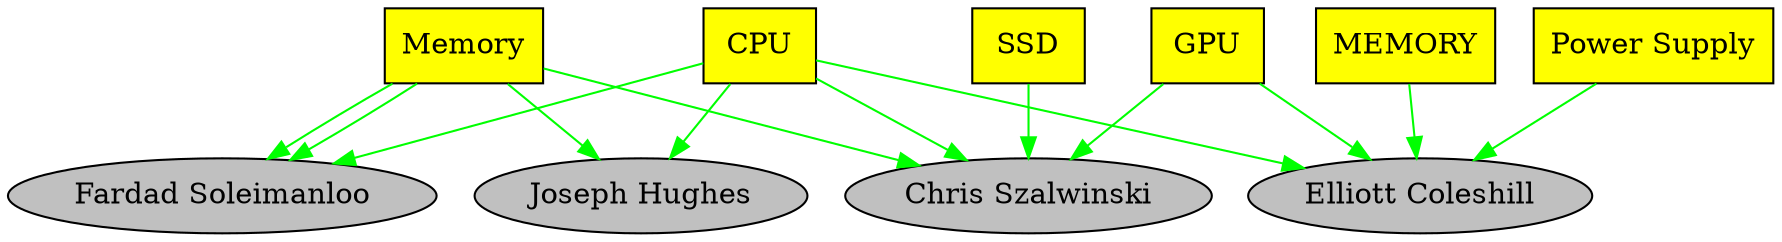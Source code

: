 digraph task {
node[style="filled", fillcolor="grey"]
			"CPU" [fillcolor=yellow, shape=box];
"CPU"->"Fardad Soleimanloo\n" [color=green];
"Memory" [fillcolor=yellow, shape=box];
"Memory"->"Fardad Soleimanloo\n" [color=green];
"Memory" [fillcolor=yellow, shape=box];
"Memory"->"Fardad Soleimanloo\n" [color=green];

"CPU" [fillcolor=yellow, shape=box];
"CPU"->"Joseph Hughes\n" [color=green];
"Memory" [fillcolor=yellow, shape=box];
"Memory"->"Joseph Hughes\n" [color=green];

"CPU" [fillcolor=yellow, shape=box];
"CPU"->"Chris Szalwinski\n" [color=green];
"Memory" [fillcolor=yellow, shape=box];
"Memory"->"Chris Szalwinski\n" [color=green];
"SSD" [fillcolor=yellow, shape=box];
"SSD"->"Chris Szalwinski\n" [color=green];
"GPU" [fillcolor=yellow, shape=box];
"GPU"->"Chris Szalwinski\n" [color=green];

"CPU" [fillcolor=yellow, shape=box];
"CPU"->"Elliott Coleshill\n" [color=green];
"MEMORY" [fillcolor=yellow, shape=box];
"MEMORY"->"Elliott Coleshill\n" [color=green];
"Power Supply" [fillcolor=yellow, shape=box];
"Power Supply"->"Elliott Coleshill\n" [color=green];
"GPU" [fillcolor=yellow, shape=box];
"GPU"->"Elliott Coleshill\n" [color=green];

}
